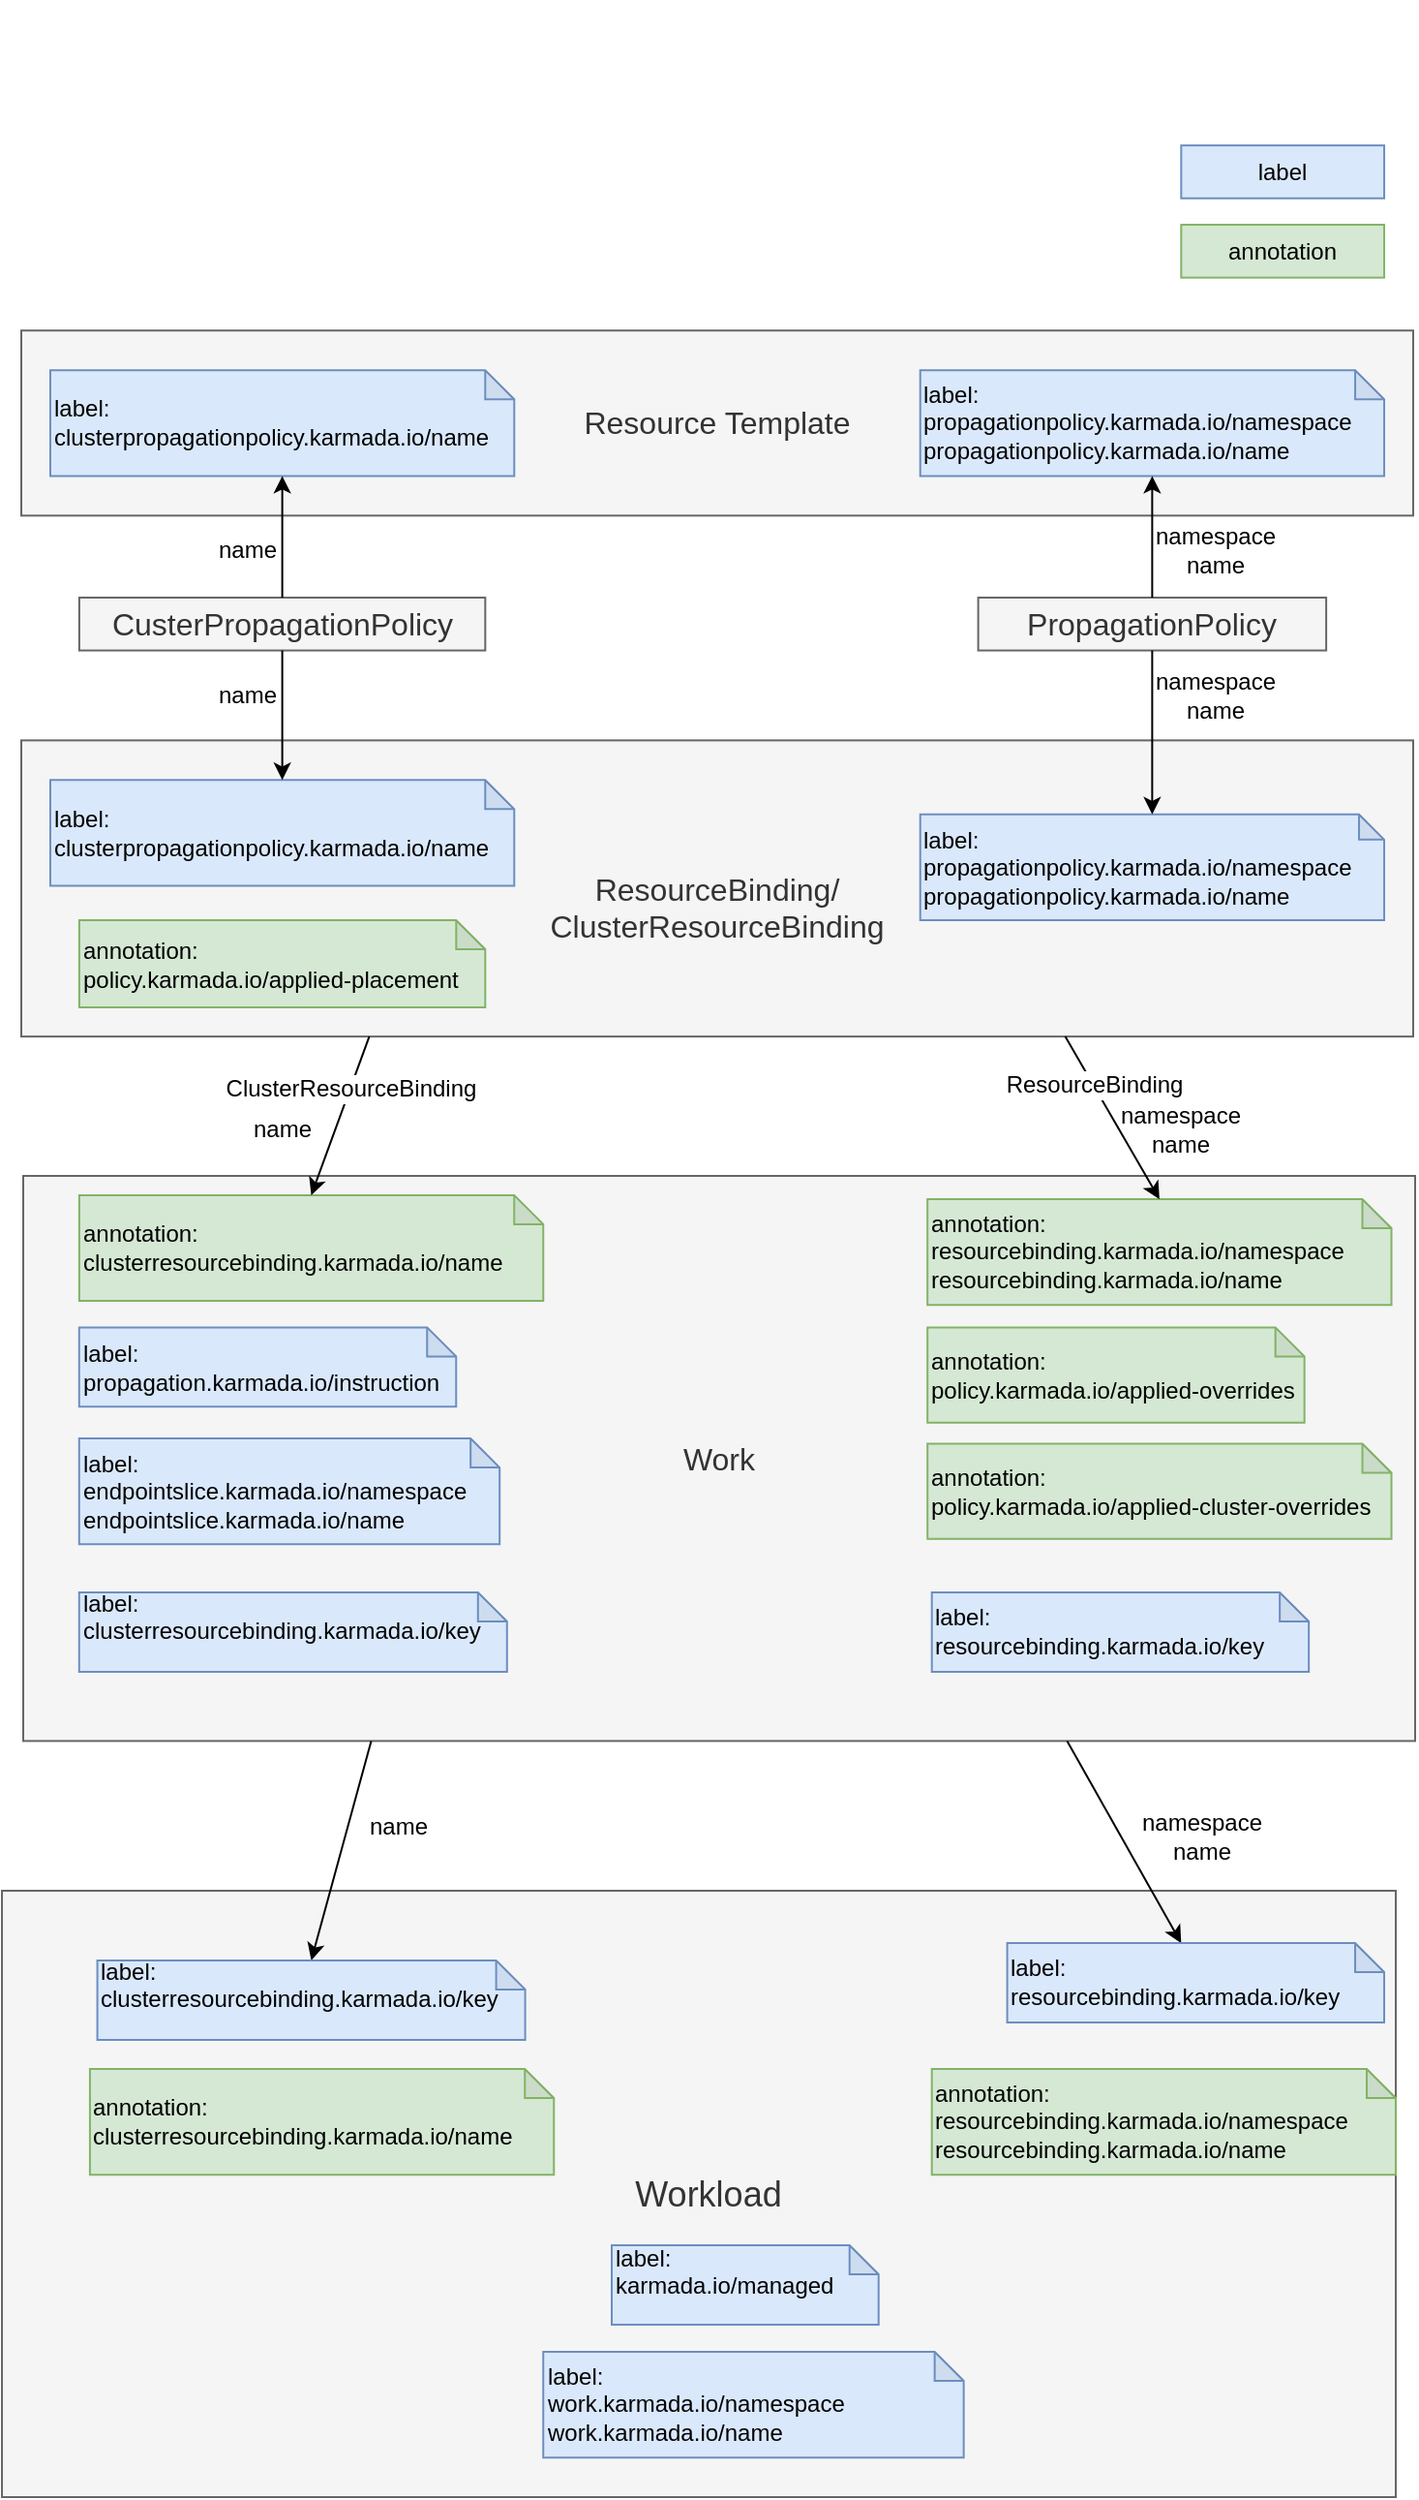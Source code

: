 <mxfile version="21.6.1" type="device">
  <diagram id="jWAMvOakBas4Yc_O8tK2" name="object association map">
    <mxGraphModel dx="880" dy="524" grid="0" gridSize="10" guides="1" tooltips="1" connect="1" arrows="1" fold="1" page="1" pageScale="1" pageWidth="827" pageHeight="1169" math="0" shadow="0">
      <root>
        <mxCell id="0" />
        <mxCell id="1" parent="0" />
        <mxCell id="i_2lN-LVfjnNXAP57_Qb-129" value="" style="group;container=0;" parent="1" vertex="1" connectable="0">
          <mxGeometry x="139.887" y="70" width="389.458" height="122.845" as="geometry" />
        </mxCell>
        <mxCell id="i_2lN-LVfjnNXAP57_Qb-188" value="" style="group;fontSize=15;" parent="1" vertex="1" connectable="0">
          <mxGeometry x="643.188" y="145.072" width="104.854" height="109.195" as="geometry" />
        </mxCell>
        <mxCell id="i_2lN-LVfjnNXAP57_Qb-184" value="&lt;font style=&quot;font-size: 12px&quot;&gt;label&lt;/font&gt;" style="rounded=0;whiteSpace=wrap;html=1;labelBackgroundColor=none;fontSize=8;fillColor=#dae8fc;strokeColor=#6c8ebf;" parent="i_2lN-LVfjnNXAP57_Qb-188" vertex="1">
          <mxGeometry x="14.979" width="104.854" height="27.299" as="geometry" />
        </mxCell>
        <mxCell id="i_2lN-LVfjnNXAP57_Qb-185" value="&lt;font style=&quot;font-size: 12px&quot;&gt;annotation&lt;/font&gt;" style="rounded=0;whiteSpace=wrap;html=1;labelBackgroundColor=none;fontSize=8;fillColor=#d5e8d4;strokeColor=#82b366;" parent="i_2lN-LVfjnNXAP57_Qb-188" vertex="1">
          <mxGeometry x="14.979" y="40.948" width="104.854" height="27.299" as="geometry" />
        </mxCell>
        <mxCell id="i_2lN-LVfjnNXAP57_Qb-24" value="&lt;font style=&quot;font-size: 16px&quot;&gt;&lt;br&gt;ResourceBinding/&lt;br&gt;ClusterResourceBinding&lt;/font&gt;" style="rounded=0;whiteSpace=wrap;html=1;align=center;fillColor=#f5f5f5;strokeColor=#666666;fontColor=#333333;verticalAlign=middle;" parent="1" vertex="1">
          <mxGeometry x="59" y="452.184" width="719" height="152.874" as="geometry" />
        </mxCell>
        <mxCell id="i_2lN-LVfjnNXAP57_Qb-75" value="&lt;font style=&quot;font-size: 16px&quot;&gt;Resource Template&lt;/font&gt;" style="rounded=0;whiteSpace=wrap;html=1;fontFamily=Helvetica;fontSize=8;align=center;labelBackgroundColor=none;fillColor=#f5f5f5;strokeColor=#666666;fontColor=#333333;" parent="1" vertex="1">
          <mxGeometry x="59" y="240.618" width="719" height="95.546" as="geometry" />
        </mxCell>
        <mxCell id="i_2lN-LVfjnNXAP57_Qb-19" value="&lt;font style=&quot;font-size: 16px&quot;&gt;CusterPropagationPolicy&lt;/font&gt;" style="rounded=0;whiteSpace=wrap;html=1;fillColor=#f5f5f5;strokeColor=#666666;fontColor=#333333;" parent="1" vertex="1">
          <mxGeometry x="88.958" y="378.477" width="209.708" height="27.299" as="geometry" />
        </mxCell>
        <UserObject label="&lt;div style=&quot;font-size: 12px&quot;&gt;&lt;font style=&quot;font-size: 12px&quot;&gt;label:&lt;/font&gt;&lt;/div&gt;&lt;font style=&quot;font-size: 12px&quot;&gt;propagationpolicy.karmada.io/namespace&lt;br&gt;propagationpolicy.karmada.io/name&lt;/font&gt;" link="propagationpolicy.karmada.io/namespacepropagationpolicy.karmada.io/name" id="i_2lN-LVfjnNXAP57_Qb-33">
          <mxCell style="shape=note;html=1;backgroundOutline=1;darkOpacity=0.05;rounded=0;fontSize=8;align=left;size=15;whiteSpace=wrap;fillColor=#dae8fc;strokeColor=#6c8ebf;" parent="1" vertex="1">
            <mxGeometry x="523.354" y="261.092" width="239.667" height="54.598" as="geometry" />
          </mxCell>
        </UserObject>
        <UserObject label="&lt;div style=&quot;font-size: 12px&quot;&gt;&lt;font style=&quot;font-size: 12px&quot;&gt;label:&lt;/font&gt;&lt;/div&gt;&lt;div style=&quot;font-size: 12px&quot;&gt;&lt;font style=&quot;font-size: 12px&quot;&gt;clusterpropagationpolicy.karmada.io/name&lt;/font&gt;&lt;br&gt;&lt;/div&gt;" link="propagationpolicy.karmada.io/namespacepropagationpolicy.karmada.io/name" id="i_2lN-LVfjnNXAP57_Qb-38">
          <mxCell style="shape=note;html=1;backgroundOutline=1;darkOpacity=0.05;rounded=0;fontSize=8;align=left;size=15;whiteSpace=wrap;fillColor=#dae8fc;strokeColor=#6c8ebf;" parent="1" vertex="1">
            <mxGeometry x="73.979" y="261.092" width="239.667" height="54.598" as="geometry" />
          </mxCell>
        </UserObject>
        <mxCell id="i_2lN-LVfjnNXAP57_Qb-48" value="&lt;font style=&quot;font-size: 16px&quot;&gt;PropagationPolicy&lt;/font&gt;" style="rounded=0;whiteSpace=wrap;html=1;fillColor=#f5f5f5;strokeColor=#666666;fontColor=#333333;" parent="1" vertex="1">
          <mxGeometry x="553.312" y="378.477" width="179.75" height="27.299" as="geometry" />
        </mxCell>
        <UserObject label="&lt;div style=&quot;font-size: 12px;&quot;&gt;&lt;span style=&quot;font-size: 12px;&quot;&gt;label:&lt;/span&gt;&lt;/div&gt;&lt;div style=&quot;font-size: 12px;&quot;&gt;clusterpropagationpolicy.karmada.io/name&lt;br style=&quot;font-size: 12px;&quot;&gt;&lt;/div&gt;" link="propagationpolicy.karmada.io/namespacepropagationpolicy.karmada.io/name" id="i_2lN-LVfjnNXAP57_Qb-66">
          <mxCell style="shape=note;html=1;backgroundOutline=1;darkOpacity=0.05;rounded=0;fontSize=12;align=left;size=15;whiteSpace=wrap;fillColor=#dae8fc;strokeColor=#6c8ebf;" parent="1" vertex="1">
            <mxGeometry x="73.979" y="472.658" width="239.667" height="54.598" as="geometry" />
          </mxCell>
        </UserObject>
        <UserObject label="&lt;div style=&quot;font-size: 12px;&quot;&gt;&lt;span style=&quot;font-size: 12px;&quot;&gt;label:&lt;/span&gt;&lt;/div&gt;propagationpolicy.karmada.io/namespace&lt;br style=&quot;font-size: 12px;&quot;&gt;propagationpolicy.karmada.io/name" link="propagationpolicy.karmada.io/namespacepropagationpolicy.karmada.io/name" id="i_2lN-LVfjnNXAP57_Qb-67">
          <mxCell style="shape=note;html=1;backgroundOutline=1;darkOpacity=0.05;rounded=0;fontSize=12;align=left;size=13;whiteSpace=wrap;fillColor=#dae8fc;strokeColor=#6c8ebf;" parent="1" vertex="1">
            <mxGeometry x="523.354" y="490.402" width="239.667" height="54.598" as="geometry" />
          </mxCell>
        </UserObject>
        <UserObject label="&lt;div style=&quot;font-size: 12px;&quot;&gt;annotation:&lt;/div&gt;&lt;div style=&quot;font-size: 12px;&quot;&gt;policy.karmada.io/applied-placement&lt;br style=&quot;font-size: 12px;&quot;&gt;&lt;/div&gt;" link="propagationpolicy.karmada.io/namespacepropagationpolicy.karmada.io/name" id="i_2lN-LVfjnNXAP57_Qb-76">
          <mxCell style="shape=note;html=1;backgroundOutline=1;darkOpacity=0.05;rounded=0;fontSize=12;align=left;size=15;whiteSpace=wrap;fillColor=#d5e8d4;strokeColor=#82b366;" parent="1" vertex="1">
            <mxGeometry x="88.958" y="545" width="209.708" height="45.043" as="geometry" />
          </mxCell>
        </UserObject>
        <mxCell id="i_2lN-LVfjnNXAP57_Qb-78" value="&lt;font style=&quot;font-size: 16px&quot;&gt;Work&lt;/font&gt;" style="rounded=0;whiteSpace=wrap;html=1;align=center;labelPosition=center;verticalLabelPosition=middle;verticalAlign=middle;fillColor=#f5f5f5;strokeColor=#666666;fontColor=#333333;" parent="1" vertex="1">
          <mxGeometry x="60" y="677" width="719" height="291.7" as="geometry" />
        </mxCell>
        <UserObject label="&lt;div style=&quot;font-size: 12px;&quot;&gt;&lt;span style=&quot;font-size: 12px;&quot;&gt;annotation:&lt;/span&gt;&lt;/div&gt;&lt;div style=&quot;&quot;&gt;clusterresourcebinding.karmada.io/name&lt;br style=&quot;font-size: 12px;&quot;&gt;&lt;/div&gt;" link="clusterresourcebinding.karmada.io/name" id="i_2lN-LVfjnNXAP57_Qb-83">
          <mxCell style="shape=note;html=1;backgroundOutline=1;darkOpacity=0.05;rounded=0;fontSize=12;align=left;size=15;whiteSpace=wrap;fillColor=#d5e8d4;strokeColor=#82b366;" parent="1" vertex="1">
            <mxGeometry x="88.959" y="686.954" width="239.667" height="54.598" as="geometry" />
          </mxCell>
        </UserObject>
        <UserObject label="&lt;div style=&quot;font-size: 12px;&quot;&gt;&lt;span style=&quot;font-size: 12px;&quot;&gt;annotation:&lt;/span&gt;&lt;/div&gt;&lt;div style=&quot;font-size: 12px;&quot;&gt;&lt;div style=&quot;font-size: 12px;&quot;&gt;resourcebinding.karmada.io/namespace&lt;/div&gt;&lt;div style=&quot;font-size: 12px;&quot;&gt;resourcebinding.karmada.io/name&lt;/div&gt;&lt;/div&gt;" link="resourcebinding.karmada.io/namespace resourcebinding.karmada.io/name" id="i_2lN-LVfjnNXAP57_Qb-84">
          <mxCell style="shape=note;html=1;backgroundOutline=1;darkOpacity=0.05;rounded=0;fontSize=12;align=left;size=15;whiteSpace=wrap;fillColor=#d5e8d4;strokeColor=#82b366;" parent="1" vertex="1">
            <mxGeometry x="527.094" y="689.004" width="239.667" height="54.598" as="geometry" />
          </mxCell>
        </UserObject>
        <mxCell id="i_2lN-LVfjnNXAP57_Qb-92" value="" style="endArrow=classic;html=1;fontFamily=Helvetica;fontSize=8;exitX=0.5;exitY=0;exitDx=0;exitDy=0;entryX=0.5;entryY=1;entryDx=0;entryDy=0;entryPerimeter=0;" parent="1" source="i_2lN-LVfjnNXAP57_Qb-19" target="i_2lN-LVfjnNXAP57_Qb-38" edge="1">
          <mxGeometry x="59" y="240.618" as="geometry">
            <mxPoint x="163.854" y="528.621" as="sourcePoint" />
            <mxPoint x="313.646" y="528.621" as="targetPoint" />
          </mxGeometry>
        </mxCell>
        <mxCell id="i_2lN-LVfjnNXAP57_Qb-95" value="" style="endArrow=classic;html=1;fontFamily=Helvetica;fontSize=8;exitX=0.5;exitY=1;exitDx=0;exitDy=0;entryX=0.5;entryY=0;entryDx=0;entryDy=0;entryPerimeter=0;" parent="1" source="i_2lN-LVfjnNXAP57_Qb-19" target="i_2lN-LVfjnNXAP57_Qb-66" edge="1">
          <mxGeometry x="59" y="240.618" as="geometry">
            <mxPoint x="163.854" y="528.621" as="sourcePoint" />
            <mxPoint x="313.646" y="528.621" as="targetPoint" />
          </mxGeometry>
        </mxCell>
        <mxCell id="i_2lN-LVfjnNXAP57_Qb-99" value="" style="endArrow=classic;html=1;fontFamily=Helvetica;fontSize=8;exitX=0.5;exitY=1;exitDx=0;exitDy=0;" parent="1" source="i_2lN-LVfjnNXAP57_Qb-48" target="i_2lN-LVfjnNXAP57_Qb-67" edge="1">
          <mxGeometry x="59" y="240.618" as="geometry">
            <mxPoint x="163.854" y="528.621" as="sourcePoint" />
            <mxPoint x="313.646" y="528.621" as="targetPoint" />
          </mxGeometry>
        </mxCell>
        <mxCell id="i_2lN-LVfjnNXAP57_Qb-101" value="" style="endArrow=classic;html=1;fontFamily=Helvetica;fontSize=8;exitX=0.5;exitY=0;exitDx=0;exitDy=0;" parent="1" source="i_2lN-LVfjnNXAP57_Qb-48" target="i_2lN-LVfjnNXAP57_Qb-33" edge="1">
          <mxGeometry x="59" y="240.618" as="geometry">
            <mxPoint x="163.854" y="528.621" as="sourcePoint" />
            <mxPoint x="313.646" y="528.621" as="targetPoint" />
          </mxGeometry>
        </mxCell>
        <mxCell id="i_2lN-LVfjnNXAP57_Qb-108" value="" style="endArrow=classic;html=1;fontFamily=Helvetica;fontSize=8;exitX=0.25;exitY=1;exitDx=0;exitDy=0;entryX=0.5;entryY=0;entryDx=0;entryDy=0;entryPerimeter=0;" parent="1" source="i_2lN-LVfjnNXAP57_Qb-24" target="i_2lN-LVfjnNXAP57_Qb-83" edge="1">
          <mxGeometry x="59" y="240.618" as="geometry">
            <mxPoint x="163.854" y="523.161" as="sourcePoint" />
            <mxPoint x="313.646" y="523.161" as="targetPoint" />
          </mxGeometry>
        </mxCell>
        <mxCell id="i_2lN-LVfjnNXAP57_Qb-110" value="ClusterResourceBinding" style="edgeLabel;html=1;align=center;verticalAlign=middle;resizable=0;points=[];fontSize=12;fontFamily=Helvetica;" parent="i_2lN-LVfjnNXAP57_Qb-108" vertex="1" connectable="0">
          <mxGeometry x="-0.344" relative="1" as="geometry">
            <mxPoint as="offset" />
          </mxGeometry>
        </mxCell>
        <mxCell id="i_2lN-LVfjnNXAP57_Qb-111" value="" style="endArrow=classic;html=1;fontFamily=Helvetica;fontSize=8;exitX=0.75;exitY=1;exitDx=0;exitDy=0;entryX=0.5;entryY=0;entryDx=0;entryDy=0;entryPerimeter=0;" parent="1" source="i_2lN-LVfjnNXAP57_Qb-24" target="i_2lN-LVfjnNXAP57_Qb-84" edge="1">
          <mxGeometry x="59" y="240.618" as="geometry">
            <mxPoint x="163.854" y="523.161" as="sourcePoint" />
            <mxPoint x="313.646" y="523.161" as="targetPoint" />
          </mxGeometry>
        </mxCell>
        <mxCell id="i_2lN-LVfjnNXAP57_Qb-113" value="&lt;font style=&quot;font-size: 12px&quot;&gt;ResourceBinding&lt;/font&gt;" style="edgeLabel;html=1;align=center;verticalAlign=middle;resizable=0;points=[];fontSize=8;fontFamily=Helvetica;" parent="i_2lN-LVfjnNXAP57_Qb-111" vertex="1" connectable="0">
          <mxGeometry x="-0.406" relative="1" as="geometry">
            <mxPoint as="offset" />
          </mxGeometry>
        </mxCell>
        <UserObject label="&lt;div style=&quot;font-size: 12px;&quot;&gt;&lt;span style=&quot;font-size: 12px;&quot;&gt;label:&lt;/span&gt;&lt;/div&gt;&lt;div style=&quot;font-size: 12px;&quot;&gt;propagation.karmada.io/instruction&lt;br style=&quot;font-size: 12px;&quot;&gt;&lt;/div&gt;" link="clusterresourcebinding.karmada.io/name" id="i_2lN-LVfjnNXAP57_Qb-114">
          <mxCell style="shape=note;html=1;backgroundOutline=1;darkOpacity=0.05;rounded=0;fontSize=12;align=left;size=15;whiteSpace=wrap;fillColor=#dae8fc;strokeColor=#6c8ebf;" parent="1" vertex="1">
            <mxGeometry x="88.898" y="755.201" width="194.729" height="40.948" as="geometry" />
          </mxCell>
        </UserObject>
        <UserObject label="&lt;div style=&quot;font-size: 12px;&quot;&gt;&lt;span style=&quot;font-size: 12px;&quot;&gt;label:&lt;/span&gt;&lt;/div&gt;&lt;div style=&quot;font-size: 12px;&quot;&gt;&lt;div style=&quot;font-size: 12px;&quot;&gt;endpointslice.karmada.io/namespace&lt;/div&gt;&lt;div style=&quot;font-size: 12px;&quot;&gt;endpointslice.karmada.io/name&lt;/div&gt;&lt;/div&gt;" link="clusterresourcebinding.karmada.io/name" id="i_2lN-LVfjnNXAP57_Qb-116">
          <mxCell style="shape=note;html=1;backgroundOutline=1;darkOpacity=0.05;rounded=0;fontSize=12;align=left;size=15;whiteSpace=wrap;fillColor=#dae8fc;strokeColor=#6c8ebf;" parent="1" vertex="1">
            <mxGeometry x="88.894" y="812.529" width="217.198" height="54.598" as="geometry" />
          </mxCell>
        </UserObject>
        <UserObject label="&lt;div style=&quot;font-size: 12px;&quot;&gt;annotation:&lt;/div&gt;&lt;div style=&quot;font-size: 12px;&quot;&gt;policy.karmada.io/applied-cluster-overrides&lt;br style=&quot;font-size: 12px;&quot;&gt;&lt;/div&gt;" link="clusterresourcebinding.karmada.io/name" id="i_2lN-LVfjnNXAP57_Qb-118">
          <mxCell style="shape=note;html=1;backgroundOutline=1;darkOpacity=0.05;rounded=0;fontSize=12;align=left;size=15;whiteSpace=wrap;fillColor=#d5e8d4;strokeColor=#82b366;" parent="1" vertex="1">
            <mxGeometry x="527.104" y="815.259" width="239.667" height="49.138" as="geometry" />
          </mxCell>
        </UserObject>
        <UserObject label="&lt;div style=&quot;font-size: 12px;&quot;&gt;annotation:&lt;/div&gt;&lt;div style=&quot;font-size: 12px;&quot;&gt;policy.karmada.io/applied-overrides&lt;br style=&quot;font-size: 12px;&quot;&gt;&lt;/div&gt;" link="clusterresourcebinding.karmada.io/name" id="i_2lN-LVfjnNXAP57_Qb-120">
          <mxCell style="shape=note;html=1;backgroundOutline=1;darkOpacity=0.05;rounded=0;fontSize=12;align=left;size=15;whiteSpace=wrap;fillColor=#d5e8d4;strokeColor=#82b366;" parent="1" vertex="1">
            <mxGeometry x="527.102" y="755.201" width="194.729" height="49.138" as="geometry" />
          </mxCell>
        </UserObject>
        <mxCell id="i_2lN-LVfjnNXAP57_Qb-122" value="&lt;font style=&quot;font-size: 18px;&quot;&gt;&amp;nbsp; Workload&lt;/font&gt;" style="rounded=0;whiteSpace=wrap;html=1;align=center;labelPosition=center;verticalLabelPosition=middle;verticalAlign=middle;fillColor=#f5f5f5;strokeColor=#666666;fontColor=#333333;" parent="1" vertex="1">
          <mxGeometry x="49.01" y="1046" width="720" height="313" as="geometry" />
        </mxCell>
        <UserObject label="&lt;div style=&quot;font-size: 12px;&quot;&gt;&lt;span style=&quot;font-size: 12px;&quot;&gt;label:&lt;/span&gt;&lt;/div&gt;&lt;div style=&quot;font-size: 12px;&quot;&gt;&lt;div style=&quot;font-size: 12px;&quot;&gt;work.karmada.io/namespace&lt;/div&gt;&lt;div style=&quot;font-size: 12px;&quot;&gt;work.karmada.io/name&lt;/div&gt;&lt;/div&gt;" link="clusterresourcebinding.karmada.io/name" id="i_2lN-LVfjnNXAP57_Qb-123">
          <mxCell style="shape=note;html=1;backgroundOutline=1;darkOpacity=0.05;rounded=0;fontSize=12;align=left;size=15;whiteSpace=wrap;fillColor=#dae8fc;strokeColor=#6c8ebf;" parent="1" vertex="1">
            <mxGeometry x="328.621" y="1284.003" width="217.198" height="54.598" as="geometry" />
          </mxCell>
        </UserObject>
        <mxCell id="i_2lN-LVfjnNXAP57_Qb-131" value="" style="edgeStyle=none;rounded=0;orthogonalLoop=1;jettySize=auto;html=1;fontFamily=Helvetica;fontSize=8;entryX=0.5;entryY=0;entryDx=0;entryDy=0;entryPerimeter=0;exitX=0.25;exitY=1;exitDx=0;exitDy=0;" parent="1" source="i_2lN-LVfjnNXAP57_Qb-78" target="6wsIMndRg4jXzGgh_H3--5" edge="1">
          <mxGeometry x="59" y="240.618" as="geometry">
            <mxPoint x="204" y="970" as="sourcePoint" />
          </mxGeometry>
        </mxCell>
        <mxCell id="i_2lN-LVfjnNXAP57_Qb-124" value="" style="endArrow=classic;html=1;fontFamily=Helvetica;fontSize=8;entryX=0;entryY=0;entryDx=89.865;entryDy=0;entryPerimeter=0;exitX=0.75;exitY=1;exitDx=0;exitDy=0;" parent="1" source="i_2lN-LVfjnNXAP57_Qb-78" target="6wsIMndRg4jXzGgh_H3--4" edge="1">
          <mxGeometry x="59" y="240.618" as="geometry">
            <mxPoint x="618" y="967" as="sourcePoint" />
            <mxPoint x="208.792" y="486.307" as="targetPoint" />
          </mxGeometry>
        </mxCell>
        <mxCell id="i_2lN-LVfjnNXAP57_Qb-136" value="&lt;font style=&quot;font-size: 12px&quot;&gt;name&lt;/font&gt;" style="text;html=1;strokeColor=none;fillColor=none;align=center;verticalAlign=middle;whiteSpace=wrap;rounded=0;labelBackgroundColor=none;fontSize=8;" parent="1" vertex="1">
          <mxGeometry x="145.879" y="340.259" width="59.917" height="27.299" as="geometry" />
        </mxCell>
        <mxCell id="i_2lN-LVfjnNXAP57_Qb-176" value="&lt;font style=&quot;font-size: 12px&quot;&gt;name&lt;/font&gt;" style="text;html=1;strokeColor=none;fillColor=none;align=center;verticalAlign=middle;whiteSpace=wrap;rounded=0;labelBackgroundColor=none;fontSize=8;" parent="1" vertex="1">
          <mxGeometry x="145.879" y="415.33" width="59.917" height="27.299" as="geometry" />
        </mxCell>
        <mxCell id="i_2lN-LVfjnNXAP57_Qb-177" value="&lt;font style=&quot;font-size: 12px&quot;&gt;namespace&lt;br&gt;name&lt;/font&gt;" style="text;html=1;strokeColor=none;fillColor=none;align=center;verticalAlign=middle;whiteSpace=wrap;rounded=0;labelBackgroundColor=none;fontSize=8;" parent="1" vertex="1">
          <mxGeometry x="646.183" y="340.259" width="59.917" height="27.299" as="geometry" />
        </mxCell>
        <mxCell id="i_2lN-LVfjnNXAP57_Qb-179" value="&lt;font style=&quot;font-size: 12px&quot;&gt;namespace&lt;br&gt;name&lt;/font&gt;" style="text;html=1;strokeColor=none;fillColor=none;align=center;verticalAlign=middle;whiteSpace=wrap;rounded=0;labelBackgroundColor=none;fontSize=8;" parent="1" vertex="1">
          <mxGeometry x="646.183" y="415.33" width="59.917" height="27.299" as="geometry" />
        </mxCell>
        <mxCell id="i_2lN-LVfjnNXAP57_Qb-180" value="namespace&lt;br style=&quot;font-size: 12px;&quot;&gt;name" style="text;html=1;strokeColor=none;fillColor=none;align=center;verticalAlign=middle;whiteSpace=wrap;rounded=0;labelBackgroundColor=none;fontSize=12;" parent="1" vertex="1">
          <mxGeometry x="628.208" y="639.181" width="59.917" height="27.299" as="geometry" />
        </mxCell>
        <mxCell id="i_2lN-LVfjnNXAP57_Qb-181" value="namespace&lt;br style=&quot;font-size: 12px;&quot;&gt;name" style="text;html=1;strokeColor=none;fillColor=none;align=center;verticalAlign=middle;whiteSpace=wrap;rounded=0;labelBackgroundColor=none;fontSize=12;" parent="1" vertex="1">
          <mxGeometry x="639.004" y="1003.995" width="59.917" height="27.299" as="geometry" />
        </mxCell>
        <mxCell id="i_2lN-LVfjnNXAP57_Qb-182" value="name" style="text;html=1;strokeColor=none;fillColor=none;align=center;verticalAlign=middle;whiteSpace=wrap;rounded=0;labelBackgroundColor=none;fontSize=12;" parent="1" vertex="1">
          <mxGeometry x="163.854" y="639.181" width="59.917" height="27.299" as="geometry" />
        </mxCell>
        <UserObject label="&lt;div style=&quot;font-size: 12px;&quot;&gt;&lt;span style=&quot;font-size: 12px;&quot;&gt;label:&lt;/span&gt;&lt;/div&gt;&lt;div style=&quot;&quot;&gt;resourcebinding.karmada.io/key&lt;br style=&quot;font-size: 12px;&quot;&gt;&lt;/div&gt;" link="clusterresourcebinding.karmada.io/name" id="6wsIMndRg4jXzGgh_H3--1">
          <mxCell style="shape=note;html=1;backgroundOutline=1;darkOpacity=0.05;rounded=0;fontSize=12;align=left;size=15;whiteSpace=wrap;fillColor=#dae8fc;strokeColor=#6c8ebf;" vertex="1" parent="1">
            <mxGeometry x="529.348" y="892.001" width="194.729" height="40.948" as="geometry" />
          </mxCell>
        </UserObject>
        <UserObject label="&lt;div style=&quot;font-size: 12px;&quot;&gt;&lt;span style=&quot;font-size: 12px;&quot;&gt;label:&lt;/span&gt;&lt;/div&gt;&lt;div style=&quot;font-size: 12px;&quot;&gt;&lt;div&gt;clusterresourcebinding.karmada.io/key&lt;/div&gt;&lt;div&gt;&lt;br&gt;&lt;/div&gt;&lt;/div&gt;" link="clusterresourcebinding.karmada.io/name" id="6wsIMndRg4jXzGgh_H3--2">
          <mxCell style="shape=note;html=1;backgroundOutline=1;darkOpacity=0.05;rounded=0;fontSize=12;align=left;size=15;whiteSpace=wrap;fillColor=#dae8fc;strokeColor=#6c8ebf;" vertex="1" parent="1">
            <mxGeometry x="88.9" y="892" width="221" height="40.95" as="geometry" />
          </mxCell>
        </UserObject>
        <UserObject label="&lt;div style=&quot;font-size: 12px;&quot;&gt;&lt;span style=&quot;font-size: 12px;&quot;&gt;label:&lt;/span&gt;&lt;/div&gt;&lt;div style=&quot;font-size: 12px;&quot;&gt;&lt;div style=&quot;font-size: 12px;&quot;&gt;karmada.io/managed&lt;/div&gt;&lt;div style=&quot;font-size: 12px;&quot;&gt;&lt;br&gt;&lt;/div&gt;&lt;/div&gt;" link="clusterresourcebinding.karmada.io/name" id="6wsIMndRg4jXzGgh_H3--3">
          <mxCell style="shape=note;html=1;backgroundOutline=1;darkOpacity=0.05;rounded=0;fontSize=12;align=left;size=15;whiteSpace=wrap;fillColor=#dae8fc;strokeColor=#6c8ebf;" vertex="1" parent="1">
            <mxGeometry x="364" y="1229" width="137.85" height="41" as="geometry" />
          </mxCell>
        </UserObject>
        <UserObject label="&lt;div style=&quot;font-size: 12px;&quot;&gt;&lt;span style=&quot;font-size: 12px;&quot;&gt;label:&lt;/span&gt;&lt;/div&gt;&lt;div style=&quot;&quot;&gt;resourcebinding.karmada.io/key&lt;br style=&quot;font-size: 12px;&quot;&gt;&lt;/div&gt;" link="clusterresourcebinding.karmada.io/name" id="6wsIMndRg4jXzGgh_H3--4">
          <mxCell style="shape=note;html=1;backgroundOutline=1;darkOpacity=0.05;rounded=0;fontSize=12;align=left;size=15;whiteSpace=wrap;fillColor=#dae8fc;strokeColor=#6c8ebf;" vertex="1" parent="1">
            <mxGeometry x="568.288" y="1073.001" width="194.729" height="40.948" as="geometry" />
          </mxCell>
        </UserObject>
        <UserObject label="&lt;div style=&quot;font-size: 12px;&quot;&gt;&lt;span style=&quot;font-size: 12px;&quot;&gt;label:&lt;/span&gt;&lt;/div&gt;&lt;div style=&quot;font-size: 12px;&quot;&gt;&lt;div&gt;clusterresourcebinding.karmada.io/key&lt;/div&gt;&lt;div&gt;&lt;br&gt;&lt;/div&gt;&lt;/div&gt;" link="clusterresourcebinding.karmada.io/name" id="6wsIMndRg4jXzGgh_H3--5">
          <mxCell style="shape=note;html=1;backgroundOutline=1;darkOpacity=0.05;rounded=0;fontSize=12;align=left;size=15;whiteSpace=wrap;fillColor=#dae8fc;strokeColor=#6c8ebf;" vertex="1" parent="1">
            <mxGeometry x="98.29" y="1081.95" width="221" height="41" as="geometry" />
          </mxCell>
        </UserObject>
        <UserObject label="&lt;div style=&quot;font-size: 12px;&quot;&gt;&lt;span style=&quot;font-size: 12px;&quot;&gt;annotation:&lt;/span&gt;&lt;/div&gt;&lt;div style=&quot;font-size: 12px;&quot;&gt;&lt;div style=&quot;font-size: 12px;&quot;&gt;resourcebinding.karmada.io/namespace&lt;/div&gt;&lt;div style=&quot;font-size: 12px;&quot;&gt;resourcebinding.karmada.io/name&lt;/div&gt;&lt;/div&gt;" link="resourcebinding.karmada.io/namespace resourcebinding.karmada.io/name" id="6wsIMndRg4jXzGgh_H3--10">
          <mxCell style="shape=note;html=1;backgroundOutline=1;darkOpacity=0.05;rounded=0;fontSize=12;align=left;size=15;whiteSpace=wrap;fillColor=#d5e8d4;strokeColor=#82b366;" vertex="1" parent="1">
            <mxGeometry x="529.344" y="1138.004" width="239.667" height="54.598" as="geometry" />
          </mxCell>
        </UserObject>
        <UserObject label="&lt;div style=&quot;font-size: 12px;&quot;&gt;&lt;span style=&quot;font-size: 12px;&quot;&gt;annotation:&lt;/span&gt;&lt;/div&gt;&lt;div style=&quot;&quot;&gt;clusterresourcebinding.karmada.io/name&lt;br style=&quot;font-size: 12px;&quot;&gt;&lt;/div&gt;" link="clusterresourcebinding.karmada.io/name" id="6wsIMndRg4jXzGgh_H3--11">
          <mxCell style="shape=note;html=1;backgroundOutline=1;darkOpacity=0.05;rounded=0;fontSize=12;align=left;size=15;whiteSpace=wrap;fillColor=#d5e8d4;strokeColor=#82b366;" vertex="1" parent="1">
            <mxGeometry x="94.459" y="1138.004" width="239.667" height="54.598" as="geometry" />
          </mxCell>
        </UserObject>
        <mxCell id="6wsIMndRg4jXzGgh_H3--14" value="name" style="text;html=1;strokeColor=none;fillColor=none;align=center;verticalAlign=middle;whiteSpace=wrap;rounded=0;labelBackgroundColor=none;fontSize=12;" vertex="1" parent="1">
          <mxGeometry x="223.774" y="998.995" width="59.917" height="27.299" as="geometry" />
        </mxCell>
      </root>
    </mxGraphModel>
  </diagram>
</mxfile>
